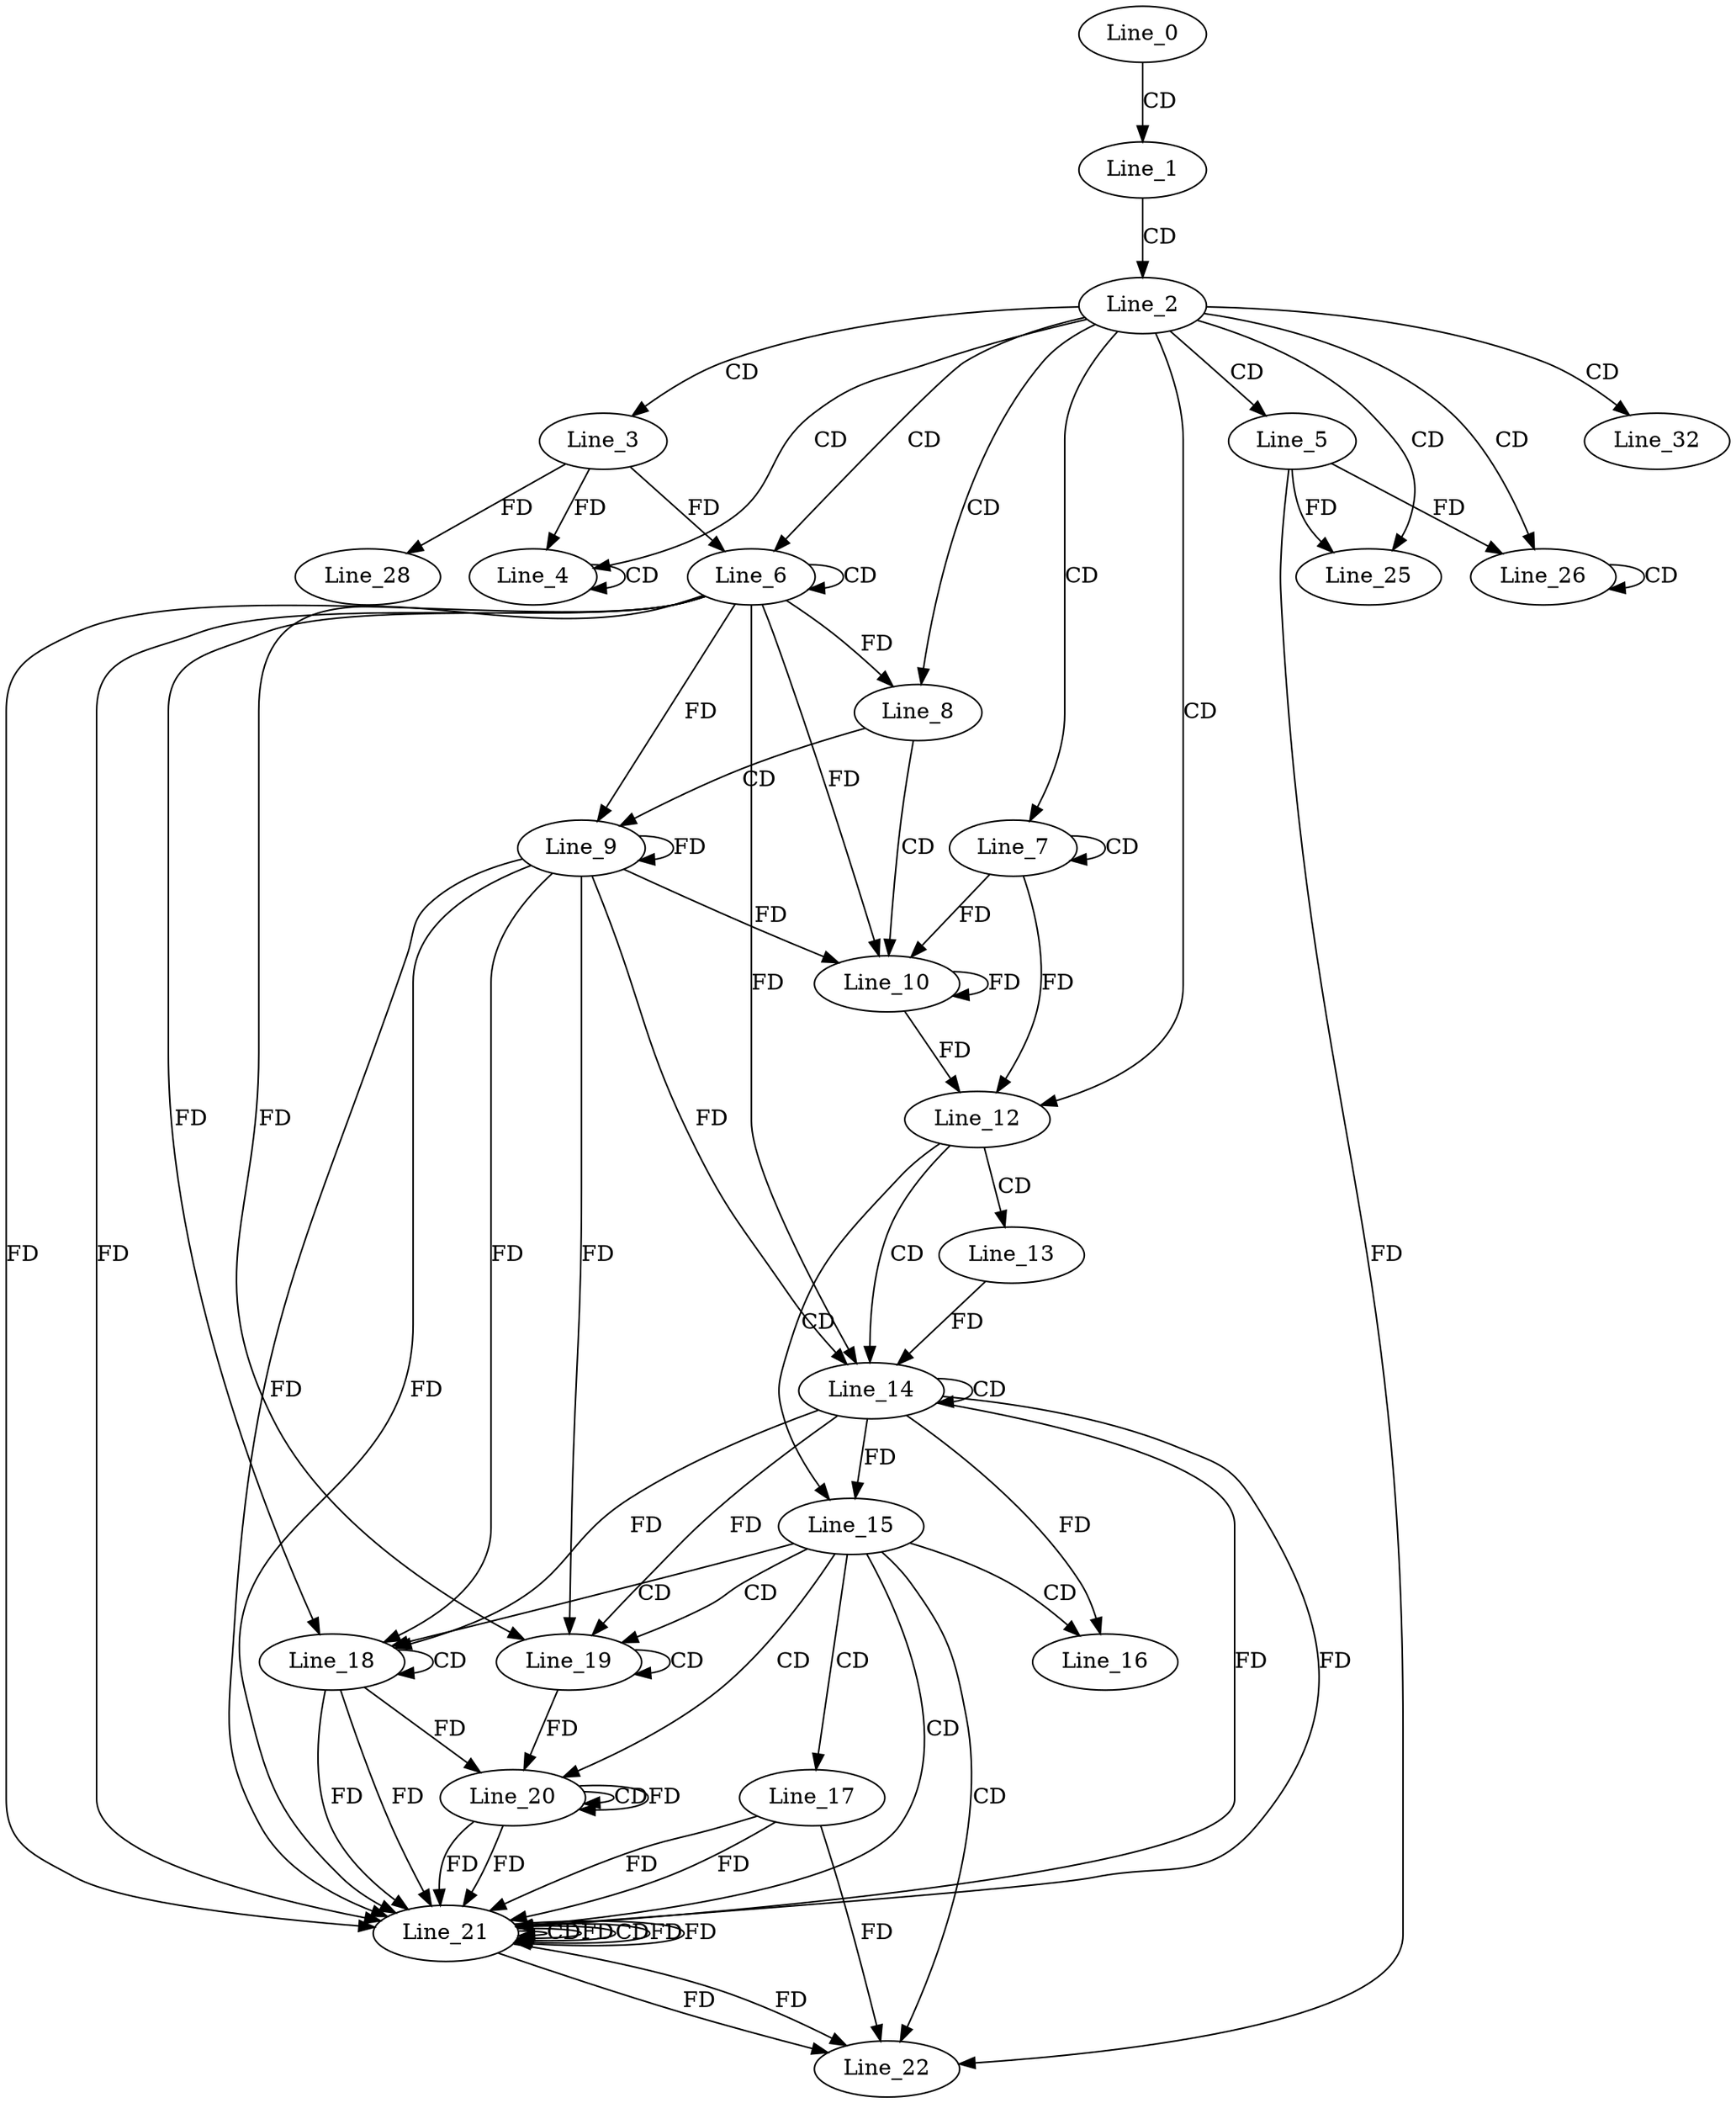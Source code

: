 digraph G {
  Line_0;
  Line_1;
  Line_2;
  Line_3;
  Line_4;
  Line_4;
  Line_5;
  Line_6;
  Line_6;
  Line_7;
  Line_7;
  Line_8;
  Line_9;
  Line_9;
  Line_10;
  Line_10;
  Line_12;
  Line_13;
  Line_14;
  Line_14;
  Line_15;
  Line_16;
  Line_17;
  Line_18;
  Line_18;
  Line_19;
  Line_19;
  Line_20;
  Line_20;
  Line_21;
  Line_21;
  Line_21;
  Line_21;
  Line_21;
  Line_22;
  Line_22;
  Line_25;
  Line_26;
  Line_26;
  Line_28;
  Line_32;
  Line_0 -> Line_1 [ label="CD" ];
  Line_1 -> Line_2 [ label="CD" ];
  Line_2 -> Line_3 [ label="CD" ];
  Line_2 -> Line_4 [ label="CD" ];
  Line_4 -> Line_4 [ label="CD" ];
  Line_3 -> Line_4 [ label="FD" ];
  Line_2 -> Line_5 [ label="CD" ];
  Line_2 -> Line_6 [ label="CD" ];
  Line_6 -> Line_6 [ label="CD" ];
  Line_3 -> Line_6 [ label="FD" ];
  Line_2 -> Line_7 [ label="CD" ];
  Line_7 -> Line_7 [ label="CD" ];
  Line_2 -> Line_8 [ label="CD" ];
  Line_6 -> Line_8 [ label="FD" ];
  Line_8 -> Line_9 [ label="CD" ];
  Line_6 -> Line_9 [ label="FD" ];
  Line_9 -> Line_9 [ label="FD" ];
  Line_8 -> Line_10 [ label="CD" ];
  Line_7 -> Line_10 [ label="FD" ];
  Line_10 -> Line_10 [ label="FD" ];
  Line_6 -> Line_10 [ label="FD" ];
  Line_9 -> Line_10 [ label="FD" ];
  Line_2 -> Line_12 [ label="CD" ];
  Line_7 -> Line_12 [ label="FD" ];
  Line_10 -> Line_12 [ label="FD" ];
  Line_12 -> Line_13 [ label="CD" ];
  Line_12 -> Line_14 [ label="CD" ];
  Line_14 -> Line_14 [ label="CD" ];
  Line_6 -> Line_14 [ label="FD" ];
  Line_9 -> Line_14 [ label="FD" ];
  Line_13 -> Line_14 [ label="FD" ];
  Line_12 -> Line_15 [ label="CD" ];
  Line_14 -> Line_15 [ label="FD" ];
  Line_15 -> Line_16 [ label="CD" ];
  Line_14 -> Line_16 [ label="FD" ];
  Line_15 -> Line_17 [ label="CD" ];
  Line_15 -> Line_18 [ label="CD" ];
  Line_18 -> Line_18 [ label="CD" ];
  Line_6 -> Line_18 [ label="FD" ];
  Line_9 -> Line_18 [ label="FD" ];
  Line_14 -> Line_18 [ label="FD" ];
  Line_15 -> Line_19 [ label="CD" ];
  Line_19 -> Line_19 [ label="CD" ];
  Line_6 -> Line_19 [ label="FD" ];
  Line_9 -> Line_19 [ label="FD" ];
  Line_14 -> Line_19 [ label="FD" ];
  Line_15 -> Line_20 [ label="CD" ];
  Line_20 -> Line_20 [ label="CD" ];
  Line_18 -> Line_20 [ label="FD" ];
  Line_20 -> Line_20 [ label="FD" ];
  Line_19 -> Line_20 [ label="FD" ];
  Line_15 -> Line_21 [ label="CD" ];
  Line_18 -> Line_21 [ label="FD" ];
  Line_20 -> Line_21 [ label="FD" ];
  Line_21 -> Line_21 [ label="CD" ];
  Line_17 -> Line_21 [ label="FD" ];
  Line_21 -> Line_21 [ label="FD" ];
  Line_6 -> Line_21 [ label="FD" ];
  Line_9 -> Line_21 [ label="FD" ];
  Line_14 -> Line_21 [ label="FD" ];
  Line_18 -> Line_21 [ label="FD" ];
  Line_20 -> Line_21 [ label="FD" ];
  Line_21 -> Line_21 [ label="CD" ];
  Line_17 -> Line_21 [ label="FD" ];
  Line_21 -> Line_21 [ label="FD" ];
  Line_21 -> Line_21 [ label="FD" ];
  Line_6 -> Line_21 [ label="FD" ];
  Line_9 -> Line_21 [ label="FD" ];
  Line_14 -> Line_21 [ label="FD" ];
  Line_15 -> Line_22 [ label="CD" ];
  Line_5 -> Line_22 [ label="FD" ];
  Line_17 -> Line_22 [ label="FD" ];
  Line_21 -> Line_22 [ label="FD" ];
  Line_21 -> Line_22 [ label="FD" ];
  Line_2 -> Line_25 [ label="CD" ];
  Line_5 -> Line_25 [ label="FD" ];
  Line_2 -> Line_26 [ label="CD" ];
  Line_26 -> Line_26 [ label="CD" ];
  Line_5 -> Line_26 [ label="FD" ];
  Line_3 -> Line_28 [ label="FD" ];
  Line_2 -> Line_32 [ label="CD" ];
}
